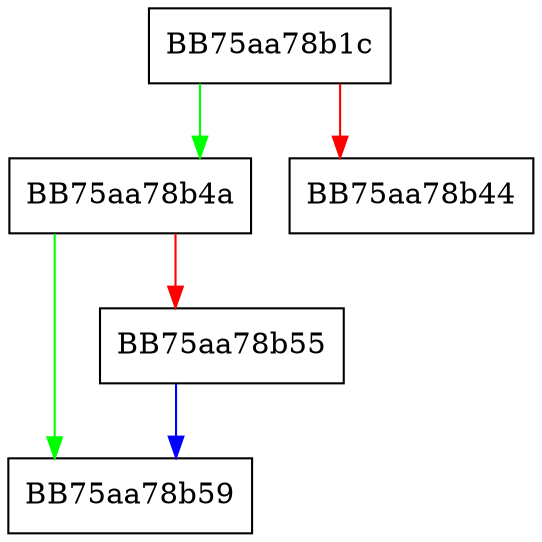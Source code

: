 digraph SetOutputAttributes_BootMount {
  node [shape="box"];
  graph [splines=ortho];
  BB75aa78b1c -> BB75aa78b4a [color="green"];
  BB75aa78b1c -> BB75aa78b44 [color="red"];
  BB75aa78b4a -> BB75aa78b59 [color="green"];
  BB75aa78b4a -> BB75aa78b55 [color="red"];
  BB75aa78b55 -> BB75aa78b59 [color="blue"];
}